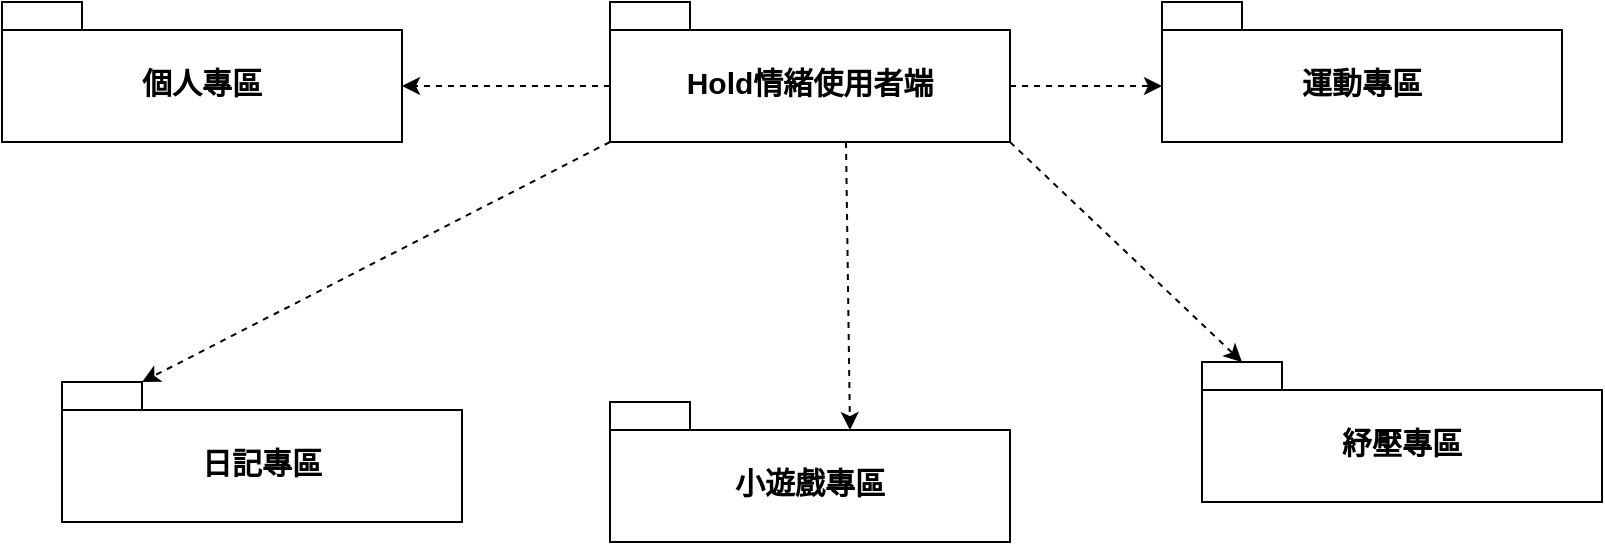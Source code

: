 <mxfile version="21.5.2" type="google" pages="2">
  <diagram name="使用者" id="sj2Wx526zTk1w8CHp0kT">
    <mxGraphModel grid="1" page="1" gridSize="10" guides="1" tooltips="1" connect="1" arrows="1" fold="1" pageScale="1" pageWidth="827" pageHeight="1169" math="0" shadow="0">
      <root>
        <mxCell id="0" />
        <mxCell id="1" parent="0" />
        <mxCell id="sitf9LGHmEY_EcMg8Tpy-7" style="edgeStyle=orthogonalEdgeStyle;rounded=0;orthogonalLoop=1;jettySize=auto;html=1;exitX=0;exitY=0;exitDx=0;exitDy=42;exitPerimeter=0;entryX=0;entryY=0;entryDx=200;entryDy=42;entryPerimeter=0;dashed=1;fontSize=15;" edge="1" parent="1" source="sitf9LGHmEY_EcMg8Tpy-1" target="sitf9LGHmEY_EcMg8Tpy-2">
          <mxGeometry relative="1" as="geometry" />
        </mxCell>
        <mxCell id="sitf9LGHmEY_EcMg8Tpy-8" style="edgeStyle=orthogonalEdgeStyle;rounded=0;orthogonalLoop=1;jettySize=auto;html=1;exitX=0;exitY=0;exitDx=200;exitDy=42;exitPerimeter=0;entryX=0;entryY=0;entryDx=0;entryDy=42;entryPerimeter=0;dashed=1;fontSize=15;" edge="1" parent="1" source="sitf9LGHmEY_EcMg8Tpy-1" target="sitf9LGHmEY_EcMg8Tpy-6">
          <mxGeometry relative="1" as="geometry" />
        </mxCell>
        <mxCell id="sitf9LGHmEY_EcMg8Tpy-1" value="Hold情緒使用者端" style="shape=folder;fontStyle=1;spacingTop=10;tabWidth=40;tabHeight=14;tabPosition=left;html=1;whiteSpace=wrap;fontSize=15;" vertex="1" parent="1">
          <mxGeometry x="314" y="210" width="200" height="70" as="geometry" />
        </mxCell>
        <mxCell id="sitf9LGHmEY_EcMg8Tpy-2" value="個人專區" style="shape=folder;fontStyle=1;spacingTop=10;tabWidth=40;tabHeight=14;tabPosition=left;html=1;whiteSpace=wrap;fontSize=15;" vertex="1" parent="1">
          <mxGeometry x="10" y="210" width="200" height="70" as="geometry" />
        </mxCell>
        <mxCell id="sitf9LGHmEY_EcMg8Tpy-3" value="日記專區" style="shape=folder;fontStyle=1;spacingTop=10;tabWidth=40;tabHeight=14;tabPosition=left;html=1;whiteSpace=wrap;fontSize=15;" vertex="1" parent="1">
          <mxGeometry x="40" y="400" width="200" height="70" as="geometry" />
        </mxCell>
        <mxCell id="sitf9LGHmEY_EcMg8Tpy-4" value="小遊戲專區" style="shape=folder;fontStyle=1;spacingTop=10;tabWidth=40;tabHeight=14;tabPosition=left;html=1;whiteSpace=wrap;fontSize=15;" vertex="1" parent="1">
          <mxGeometry x="314" y="410" width="200" height="70" as="geometry" />
        </mxCell>
        <mxCell id="sitf9LGHmEY_EcMg8Tpy-5" value="紓壓專區" style="shape=folder;fontStyle=1;spacingTop=10;tabWidth=40;tabHeight=14;tabPosition=left;html=1;whiteSpace=wrap;fontSize=15;" vertex="1" parent="1">
          <mxGeometry x="610" y="390" width="200" height="70" as="geometry" />
        </mxCell>
        <mxCell id="sitf9LGHmEY_EcMg8Tpy-6" value="運動專區" style="shape=folder;fontStyle=1;spacingTop=10;tabWidth=40;tabHeight=14;tabPosition=left;html=1;whiteSpace=wrap;fontSize=15;" vertex="1" parent="1">
          <mxGeometry x="590" y="210" width="200" height="70" as="geometry" />
        </mxCell>
        <mxCell id="sitf9LGHmEY_EcMg8Tpy-14" value="" style="endArrow=classic;html=1;rounded=0;entryX=0;entryY=0;entryDx=120;entryDy=14;entryPerimeter=0;exitX=0.59;exitY=1;exitDx=0;exitDy=0;exitPerimeter=0;dashed=1;fontSize=15;" edge="1" parent="1" source="sitf9LGHmEY_EcMg8Tpy-1" target="sitf9LGHmEY_EcMg8Tpy-4">
          <mxGeometry width="50" height="50" relative="1" as="geometry">
            <mxPoint x="390" y="370" as="sourcePoint" />
            <mxPoint x="440" y="320" as="targetPoint" />
          </mxGeometry>
        </mxCell>
        <mxCell id="sitf9LGHmEY_EcMg8Tpy-15" value="" style="endArrow=classic;html=1;rounded=0;entryX=0;entryY=0;entryDx=20;entryDy=0;entryPerimeter=0;exitX=0;exitY=0;exitDx=200;exitDy=70;exitPerimeter=0;dashed=1;fontSize=15;" edge="1" parent="1" source="sitf9LGHmEY_EcMg8Tpy-1" target="sitf9LGHmEY_EcMg8Tpy-5">
          <mxGeometry width="50" height="50" relative="1" as="geometry">
            <mxPoint x="442" y="290" as="sourcePoint" />
            <mxPoint x="444" y="434" as="targetPoint" />
          </mxGeometry>
        </mxCell>
        <mxCell id="sitf9LGHmEY_EcMg8Tpy-16" value="" style="endArrow=classic;html=1;rounded=0;entryX=0;entryY=0;entryDx=40;entryDy=0;entryPerimeter=0;exitX=0;exitY=0;exitDx=0;exitDy=70;exitPerimeter=0;dashed=1;fontSize=15;" edge="1" parent="1" source="sitf9LGHmEY_EcMg8Tpy-1" target="sitf9LGHmEY_EcMg8Tpy-3">
          <mxGeometry width="50" height="50" relative="1" as="geometry">
            <mxPoint x="524" y="290" as="sourcePoint" />
            <mxPoint x="640" y="400" as="targetPoint" />
          </mxGeometry>
        </mxCell>
      </root>
    </mxGraphModel>
  </diagram>
  <diagram id="PA_-U5005PW8r3PJiicp" name="管理者">
    <mxGraphModel grid="1" page="1" gridSize="10" guides="1" tooltips="1" connect="1" arrows="1" fold="1" pageScale="1" pageWidth="827" pageHeight="1169" math="0" shadow="0">
      <root>
        <mxCell id="0" />
        <mxCell id="1" parent="0" />
        <mxCell id="d6rqT8RyeWSkh2koto01-1" style="edgeStyle=orthogonalEdgeStyle;rounded=0;orthogonalLoop=1;jettySize=auto;html=1;exitX=0;exitY=0;exitDx=0;exitDy=42;exitPerimeter=0;entryX=0;entryY=0;entryDx=200;entryDy=42;entryPerimeter=0;dashed=1;fontSize=15;" edge="1" parent="1" source="d6rqT8RyeWSkh2koto01-3" target="d6rqT8RyeWSkh2koto01-4">
          <mxGeometry relative="1" as="geometry" />
        </mxCell>
        <mxCell id="d6rqT8RyeWSkh2koto01-2" style="edgeStyle=orthogonalEdgeStyle;rounded=0;orthogonalLoop=1;jettySize=auto;html=1;exitX=0;exitY=0;exitDx=200;exitDy=42;exitPerimeter=0;entryX=0;entryY=0;entryDx=0;entryDy=42;entryPerimeter=0;dashed=1;fontSize=15;" edge="1" parent="1" source="d6rqT8RyeWSkh2koto01-3" target="d6rqT8RyeWSkh2koto01-8">
          <mxGeometry relative="1" as="geometry" />
        </mxCell>
        <mxCell id="d6rqT8RyeWSkh2koto01-3" value="Hold情緒後台端" style="shape=folder;fontStyle=1;spacingTop=10;tabWidth=40;tabHeight=14;tabPosition=left;html=1;whiteSpace=wrap;fontSize=15;" vertex="1" parent="1">
          <mxGeometry x="314" y="210" width="200" height="70" as="geometry" />
        </mxCell>
        <mxCell id="d6rqT8RyeWSkh2koto01-4" value="使用者管理" style="shape=folder;fontStyle=1;spacingTop=10;tabWidth=40;tabHeight=14;tabPosition=left;html=1;whiteSpace=wrap;fontSize=15;" vertex="1" parent="1">
          <mxGeometry x="10" y="210" width="200" height="70" as="geometry" />
        </mxCell>
        <mxCell id="d6rqT8RyeWSkh2koto01-5" value="日記管理" style="shape=folder;fontStyle=1;spacingTop=10;tabWidth=40;tabHeight=14;tabPosition=left;html=1;whiteSpace=wrap;fontSize=15;" vertex="1" parent="1">
          <mxGeometry x="160" y="410" width="200" height="70" as="geometry" />
        </mxCell>
        <mxCell id="d6rqT8RyeWSkh2koto01-6" value="APP 紀錄查詢" style="shape=folder;fontStyle=1;spacingTop=10;tabWidth=40;tabHeight=14;tabPosition=left;html=1;whiteSpace=wrap;fontSize=15;" vertex="1" parent="1">
          <mxGeometry x="520" y="410" width="200" height="70" as="geometry" />
        </mxCell>
        <mxCell id="d6rqT8RyeWSkh2koto01-8" value="相關資訊" style="shape=folder;fontStyle=1;spacingTop=10;tabWidth=40;tabHeight=14;tabPosition=left;html=1;whiteSpace=wrap;fontSize=15;" vertex="1" parent="1">
          <mxGeometry x="590" y="210" width="200" height="70" as="geometry" />
        </mxCell>
        <mxCell id="d6rqT8RyeWSkh2koto01-10" value="" style="endArrow=classic;html=1;rounded=0;entryX=0;entryY=0;entryDx=20;entryDy=0;entryPerimeter=0;exitX=0;exitY=0;exitDx=200;exitDy=70;exitPerimeter=0;dashed=1;fontSize=15;" edge="1" parent="1" source="d6rqT8RyeWSkh2koto01-3" target="d6rqT8RyeWSkh2koto01-6">
          <mxGeometry width="50" height="50" relative="1" as="geometry">
            <mxPoint x="442" y="290" as="sourcePoint" />
            <mxPoint x="630" y="390" as="targetPoint" />
          </mxGeometry>
        </mxCell>
        <mxCell id="d6rqT8RyeWSkh2koto01-11" value="" style="endArrow=classic;html=1;rounded=0;entryX=0;entryY=0;entryDx=40;entryDy=0;entryPerimeter=0;exitX=0;exitY=0;exitDx=0;exitDy=70;exitPerimeter=0;dashed=1;fontSize=15;" edge="1" parent="1" source="d6rqT8RyeWSkh2koto01-3" target="d6rqT8RyeWSkh2koto01-5">
          <mxGeometry width="50" height="50" relative="1" as="geometry">
            <mxPoint x="524" y="290" as="sourcePoint" />
            <mxPoint x="640" y="400" as="targetPoint" />
          </mxGeometry>
        </mxCell>
      </root>
    </mxGraphModel>
  </diagram>
</mxfile>
